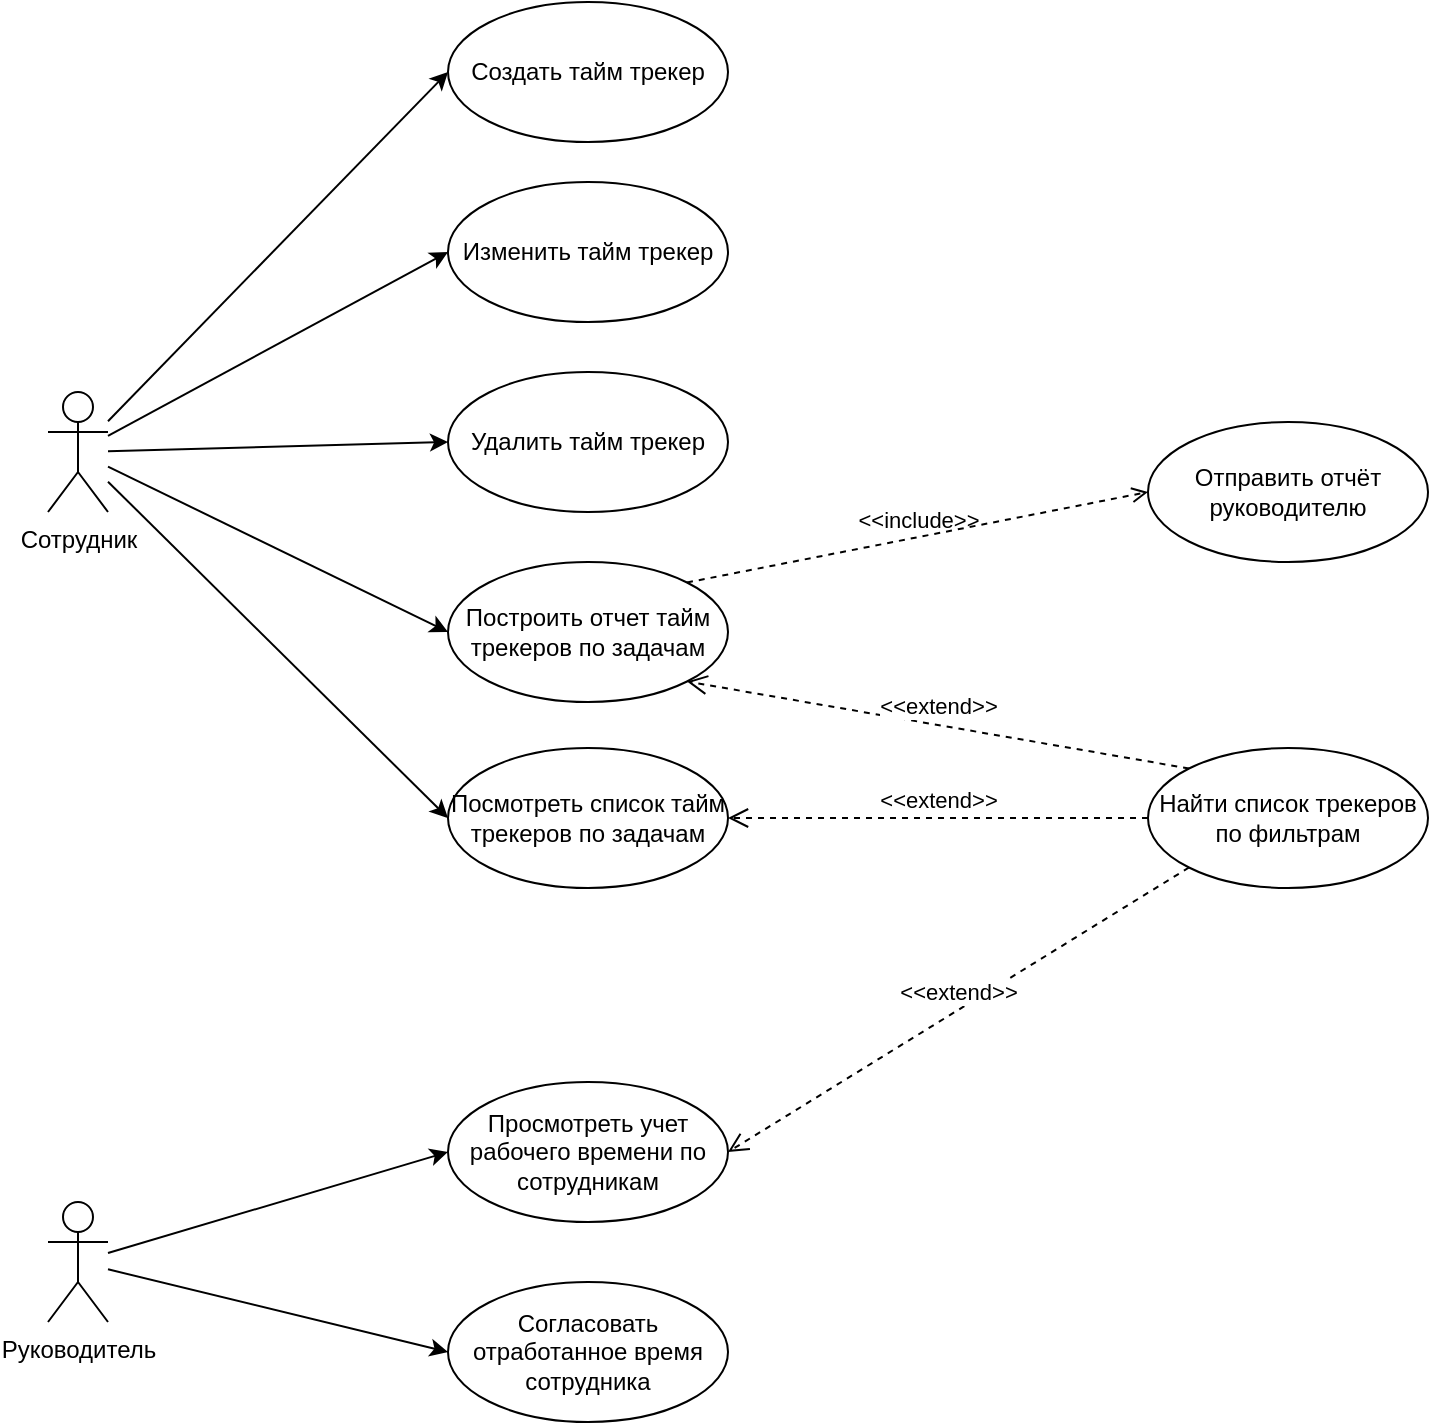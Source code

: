 <mxfile>
    <diagram name="Page-1" id="e7e014a7-5840-1c2e-5031-d8a46d1fe8dd">
        <mxGraphModel dx="401" dy="228" grid="1" gridSize="10" guides="1" tooltips="1" connect="1" arrows="1" fold="1" page="1" pageScale="1" pageWidth="1169" pageHeight="826" background="none" math="0" shadow="0">
            <root>
                <mxCell id="0"/>
                <mxCell id="1" parent="0"/>
                <mxCell id="10" style="edgeStyle=none;html=1;entryX=0;entryY=0.5;entryDx=0;entryDy=0;" parent="1" source="rLQLFMsgkA317vlZWeWC-41" target="tvDQLb94FSbdd8hoaycc-17" edge="1">
                    <mxGeometry relative="1" as="geometry"/>
                </mxCell>
                <mxCell id="11" style="edgeStyle=none;html=1;entryX=0;entryY=0.5;entryDx=0;entryDy=0;" parent="1" source="rLQLFMsgkA317vlZWeWC-41" target="tvDQLb94FSbdd8hoaycc-9" edge="1">
                    <mxGeometry relative="1" as="geometry"/>
                </mxCell>
                <mxCell id="12" style="edgeStyle=none;html=1;entryX=0;entryY=0.5;entryDx=0;entryDy=0;" parent="1" source="rLQLFMsgkA317vlZWeWC-41" target="tvDQLb94FSbdd8hoaycc-11" edge="1">
                    <mxGeometry relative="1" as="geometry"/>
                </mxCell>
                <mxCell id="13" style="edgeStyle=none;html=1;entryX=0;entryY=0.5;entryDx=0;entryDy=0;" parent="1" source="rLQLFMsgkA317vlZWeWC-41" target="tvDQLb94FSbdd8hoaycc-10" edge="1">
                    <mxGeometry relative="1" as="geometry"/>
                </mxCell>
                <mxCell id="14" style="edgeStyle=none;html=1;entryX=0;entryY=0.5;entryDx=0;entryDy=0;" parent="1" source="rLQLFMsgkA317vlZWeWC-41" target="tvDQLb94FSbdd8hoaycc-14" edge="1">
                    <mxGeometry relative="1" as="geometry"/>
                </mxCell>
                <mxCell id="rLQLFMsgkA317vlZWeWC-41" value="Сотрудник" style="shape=umlActor;verticalLabelPosition=bottom;verticalAlign=top;html=1;" parent="1" vertex="1">
                    <mxGeometry x="50" y="235" width="30" height="60" as="geometry"/>
                </mxCell>
                <mxCell id="tvDQLb94FSbdd8hoaycc-17" value="Создать тайм трекер" style="ellipse;whiteSpace=wrap;html=1;" parent="1" vertex="1">
                    <mxGeometry x="250" y="40" width="140" height="70" as="geometry"/>
                </mxCell>
                <mxCell id="tvDQLb94FSbdd8hoaycc-9" value="Изменить тайм трекер" style="ellipse;whiteSpace=wrap;html=1;" parent="1" vertex="1">
                    <mxGeometry x="250" y="130" width="140" height="70" as="geometry"/>
                </mxCell>
                <mxCell id="tvDQLb94FSbdd8hoaycc-11" value="Удалить тайм трекер" style="ellipse;whiteSpace=wrap;html=1;" parent="1" vertex="1">
                    <mxGeometry x="250" y="225" width="140" height="70" as="geometry"/>
                </mxCell>
                <mxCell id="tvDQLb94FSbdd8hoaycc-12" value="Найти список трекеров по фильтрам" style="ellipse;whiteSpace=wrap;html=1;" parent="1" vertex="1">
                    <mxGeometry x="600" y="413" width="140" height="70" as="geometry"/>
                </mxCell>
                <mxCell id="tvDQLb94FSbdd8hoaycc-13" value="&amp;lt;&amp;lt;extend&amp;gt;&amp;gt;" style="html=1;verticalAlign=bottom;endArrow=open;dashed=1;endSize=8;curved=0;rounded=0;entryX=1;entryY=0.5;entryDx=0;entryDy=0;exitX=0;exitY=0.5;exitDx=0;exitDy=0;" parent="1" source="tvDQLb94FSbdd8hoaycc-12" target="tvDQLb94FSbdd8hoaycc-10" edge="1">
                    <mxGeometry relative="1" as="geometry">
                        <mxPoint x="480" y="550" as="sourcePoint"/>
                        <mxPoint x="400" y="550" as="targetPoint"/>
                    </mxGeometry>
                </mxCell>
                <mxCell id="tvDQLb94FSbdd8hoaycc-15" value="&amp;lt;&amp;lt;extend&amp;gt;&amp;gt;" style="html=1;verticalAlign=bottom;endArrow=open;dashed=1;endSize=8;curved=0;rounded=0;entryX=1;entryY=1;entryDx=0;entryDy=0;exitX=0;exitY=0;exitDx=0;exitDy=0;" parent="1" source="tvDQLb94FSbdd8hoaycc-12" target="tvDQLb94FSbdd8hoaycc-14" edge="1">
                    <mxGeometry relative="1" as="geometry">
                        <mxPoint x="510" y="375.5" as="sourcePoint"/>
                        <mxPoint x="390" y="423.5" as="targetPoint"/>
                    </mxGeometry>
                </mxCell>
                <mxCell id="tvDQLb94FSbdd8hoaycc-10" value="Посмотреть список тайм трекеров по задачам" style="ellipse;whiteSpace=wrap;html=1;" parent="1" vertex="1">
                    <mxGeometry x="250" y="413" width="140" height="70" as="geometry"/>
                </mxCell>
                <mxCell id="tvDQLb94FSbdd8hoaycc-14" value="Построить отчет тайм трекеров по задачам" style="ellipse;whiteSpace=wrap;html=1;" parent="1" vertex="1">
                    <mxGeometry x="250" y="320" width="140" height="70" as="geometry"/>
                </mxCell>
                <mxCell id="7" style="edgeStyle=none;html=1;entryX=0;entryY=0.5;entryDx=0;entryDy=0;" parent="1" source="2" target="5" edge="1">
                    <mxGeometry relative="1" as="geometry"/>
                </mxCell>
                <mxCell id="9" style="edgeStyle=none;html=1;entryX=0;entryY=0.5;entryDx=0;entryDy=0;" parent="1" source="2" target="8" edge="1">
                    <mxGeometry relative="1" as="geometry"/>
                </mxCell>
                <mxCell id="2" value="Руководитель&lt;br&gt;" style="shape=umlActor;verticalLabelPosition=bottom;verticalAlign=top;html=1;" parent="1" vertex="1">
                    <mxGeometry x="50" y="640" width="30" height="60" as="geometry"/>
                </mxCell>
                <mxCell id="5" value="Просмотреть учет рабочего времени по сотрудникам" style="ellipse;whiteSpace=wrap;html=1;" parent="1" vertex="1">
                    <mxGeometry x="250" y="580" width="140" height="70" as="geometry"/>
                </mxCell>
                <mxCell id="6" value="&amp;lt;&amp;lt;extend&amp;gt;&amp;gt;" style="html=1;verticalAlign=bottom;endArrow=open;dashed=1;endSize=8;curved=0;rounded=0;entryX=1;entryY=0.5;entryDx=0;entryDy=0;exitX=0;exitY=1;exitDx=0;exitDy=0;" parent="1" source="tvDQLb94FSbdd8hoaycc-12" target="5" edge="1">
                    <mxGeometry relative="1" as="geometry">
                        <mxPoint x="630.503" y="509.749" as="sourcePoint"/>
                        <mxPoint x="440" y="525" as="targetPoint"/>
                    </mxGeometry>
                </mxCell>
                <mxCell id="8" value="Согласовать отработанное время сотрудника" style="ellipse;whiteSpace=wrap;html=1;" parent="1" vertex="1">
                    <mxGeometry x="250" y="680" width="140" height="70" as="geometry"/>
                </mxCell>
                <mxCell id="15" value="Отправить отчёт руководителю" style="ellipse;whiteSpace=wrap;html=1;" parent="1" vertex="1">
                    <mxGeometry x="600" y="250" width="140" height="70" as="geometry"/>
                </mxCell>
                <mxCell id="17" value="&amp;lt;&amp;lt;include&amp;gt;&amp;gt;" style="html=1;verticalAlign=bottom;labelBackgroundColor=none;endArrow=open;endFill=0;dashed=1;rounded=0;exitX=1;exitY=0;exitDx=0;exitDy=0;entryX=0;entryY=0.5;entryDx=0;entryDy=0;" parent="1" source="tvDQLb94FSbdd8hoaycc-14" target="15" edge="1">
                    <mxGeometry width="160" relative="1" as="geometry">
                        <mxPoint x="392.64" y="201.716" as="sourcePoint"/>
                        <mxPoint x="501.257" y="212.707" as="targetPoint"/>
                    </mxGeometry>
                </mxCell>
            </root>
        </mxGraphModel>
    </diagram>
</mxfile>